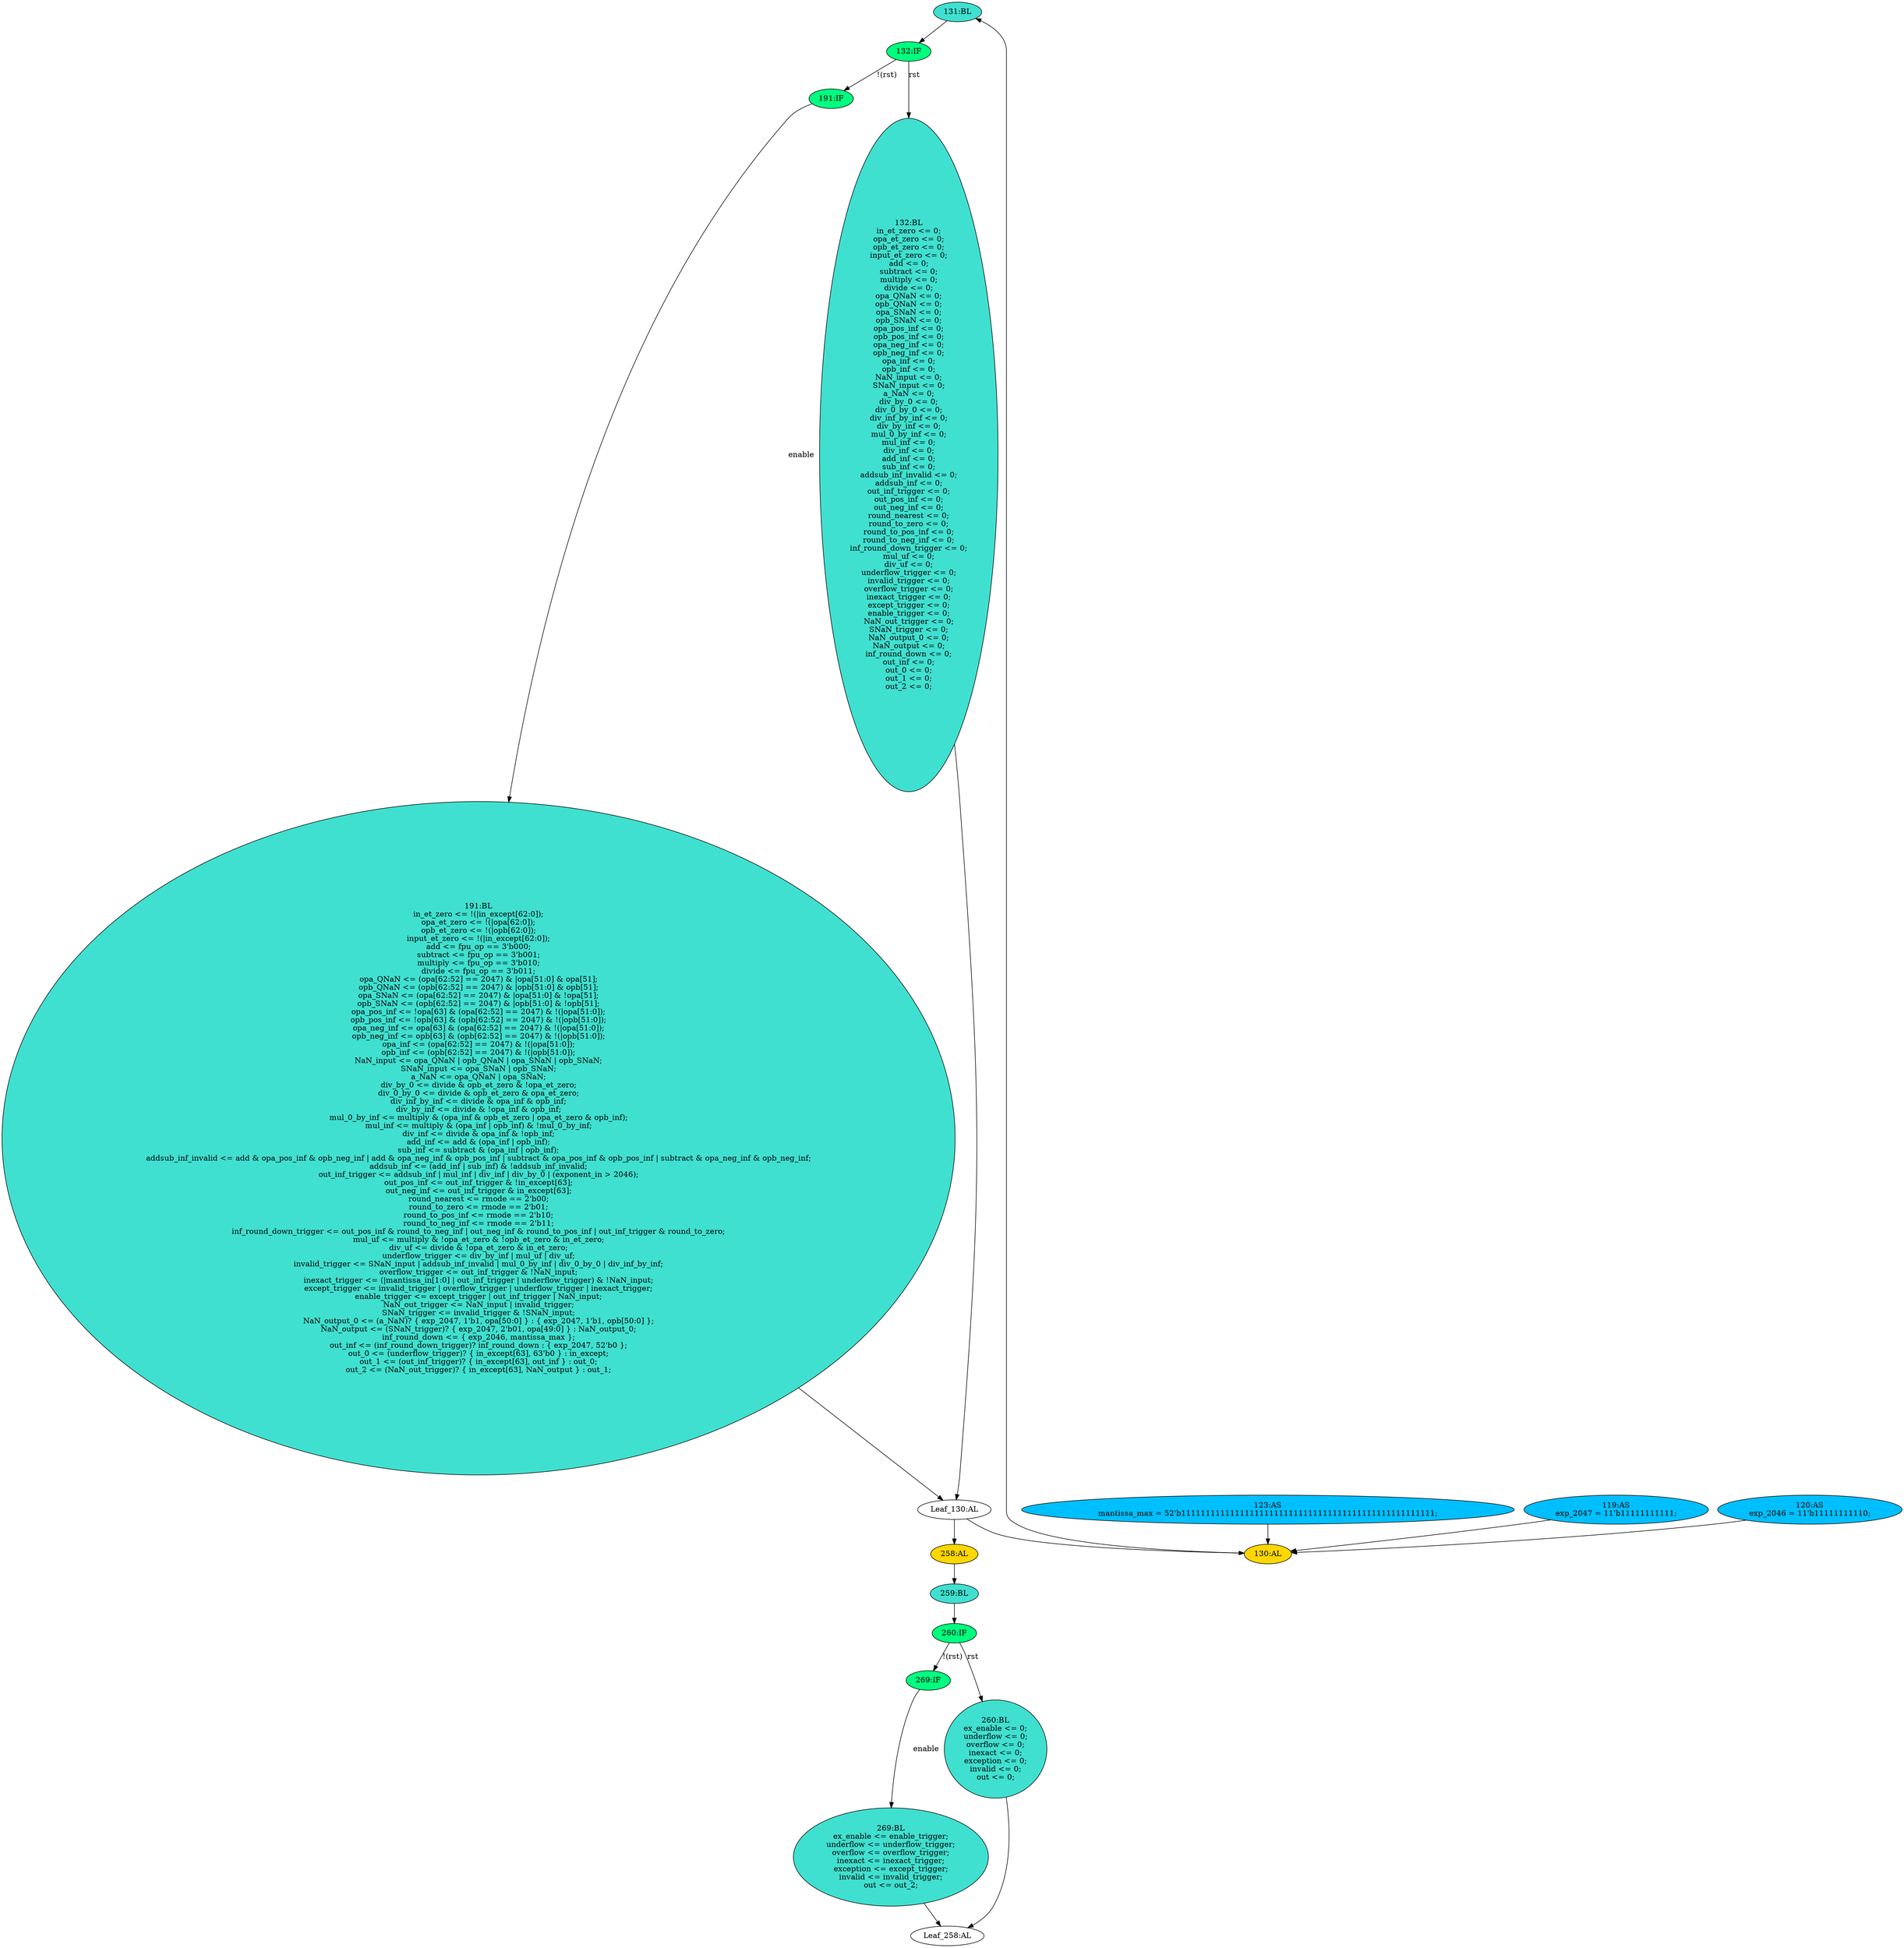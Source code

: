 strict digraph "compose( ,  )" {
	node [label="\N"];
	"131:BL"	 [ast="<pyverilog.vparser.ast.Block object at 0x7f49dfd716d0>",
		fillcolor=turquoise,
		label="131:BL",
		statements="[]",
		style=filled,
		typ=Block];
	"132:IF"	 [ast="<pyverilog.vparser.ast.IfStatement object at 0x7f49dfd6e510>",
		fillcolor=springgreen,
		label="132:IF",
		statements="[]",
		style=filled,
		typ=IfStatement];
	"131:BL" -> "132:IF"	 [cond="[]",
		lineno=None];
	"258:AL"	 [ast="<pyverilog.vparser.ast.Always object at 0x7f49df9bc310>",
		clk_sens=True,
		fillcolor=gold,
		label="258:AL",
		sens="['clk']",
		statements="[]",
		style=filled,
		typ=Always,
		use_var="['except_trigger', 'underflow_trigger', 'enable', 'enable_trigger', 'inexact_trigger', 'out_2', 'overflow_trigger', 'rst', 'invalid_\
trigger']"];
	"259:BL"	 [ast="<pyverilog.vparser.ast.Block object at 0x7f49df9bc390>",
		fillcolor=turquoise,
		label="259:BL",
		statements="[]",
		style=filled,
		typ=Block];
	"258:AL" -> "259:BL"	 [cond="[]",
		lineno=None];
	"260:IF"	 [ast="<pyverilog.vparser.ast.IfStatement object at 0x7f49df9bcd50>",
		fillcolor=springgreen,
		label="260:IF",
		statements="[]",
		style=filled,
		typ=IfStatement];
	"269:IF"	 [ast="<pyverilog.vparser.ast.IfStatement object at 0x7f49df9bce10>",
		fillcolor=springgreen,
		label="269:IF",
		statements="[]",
		style=filled,
		typ=IfStatement];
	"260:IF" -> "269:IF"	 [cond="['rst']",
		label="!(rst)",
		lineno=260];
	"260:BL"	 [ast="<pyverilog.vparser.ast.Block object at 0x7f49df9bcb50>",
		fillcolor=turquoise,
		label="260:BL
ex_enable <= 0;
underflow <= 0;
overflow <= 0;
inexact <= 0;
exception <= 0;
invalid <= 0;
out <= 0;",
		statements="[<pyverilog.vparser.ast.NonblockingSubstitution object at 0x7f49df9bc510>, <pyverilog.vparser.ast.NonblockingSubstitution object \
at 0x7f49df9bc690>, <pyverilog.vparser.ast.NonblockingSubstitution object at 0x7f49df9bc7d0>, <pyverilog.vparser.ast.NonblockingSubstitution \
object at 0x7f49df9bc910>, <pyverilog.vparser.ast.NonblockingSubstitution object at 0x7f49df9bca50>, <pyverilog.vparser.ast.NonblockingSubstitution \
object at 0x7f49df9bcb90>, <pyverilog.vparser.ast.NonblockingSubstitution object at 0x7f49df9bccd0>]",
		style=filled,
		typ=Block];
	"260:IF" -> "260:BL"	 [cond="['rst']",
		label=rst,
		lineno=260];
	"191:IF"	 [ast="<pyverilog.vparser.ast.IfStatement object at 0x7f49dfd6e5d0>",
		fillcolor=springgreen,
		label="191:IF",
		statements="[]",
		style=filled,
		typ=IfStatement];
	"132:IF" -> "191:IF"	 [cond="['rst']",
		label="!(rst)",
		lineno=132];
	"132:BL"	 [ast="<pyverilog.vparser.ast.Block object at 0x7f49dfd6e310>",
		fillcolor=turquoise,
		label="132:BL
in_et_zero <= 0;
opa_et_zero <= 0;
opb_et_zero <= 0;
input_et_zero <= 0;
add <= 0;
subtract <= 0;
multiply <= 0;
divide <= \
0;
opa_QNaN <= 0;
opb_QNaN <= 0;
opa_SNaN <= 0;
opb_SNaN <= 0;
opa_pos_inf <= 0;
opb_pos_inf <= 0;
opa_neg_inf <= 0;
opb_neg_inf <= \
0;
opa_inf <= 0;
opb_inf <= 0;
NaN_input <= 0;
SNaN_input <= 0;
a_NaN <= 0;
div_by_0 <= 0;
div_0_by_0 <= 0;
div_inf_by_inf <= 0;
\
div_by_inf <= 0;
mul_0_by_inf <= 0;
mul_inf <= 0;
div_inf <= 0;
add_inf <= 0;
sub_inf <= 0;
addsub_inf_invalid <= 0;
addsub_inf <= \
0;
out_inf_trigger <= 0;
out_pos_inf <= 0;
out_neg_inf <= 0;
round_nearest <= 0;
round_to_zero <= 0;
round_to_pos_inf <= 0;
round_\
to_neg_inf <= 0;
inf_round_down_trigger <= 0;
mul_uf <= 0;
div_uf <= 0;
underflow_trigger <= 0;
invalid_trigger <= 0;
overflow_trigger <= \
0;
inexact_trigger <= 0;
except_trigger <= 0;
enable_trigger <= 0;
NaN_out_trigger <= 0;
SNaN_trigger <= 0;
NaN_output_0 <= 0;
NaN_\
output <= 0;
inf_round_down <= 0;
out_inf <= 0;
out_0 <= 0;
out_1 <= 0;
out_2 <= 0;",
		statements="[<pyverilog.vparser.ast.NonblockingSubstitution object at 0x7f49dfd71850>, <pyverilog.vparser.ast.NonblockingSubstitution object \
at 0x7f49dfd71990>, <pyverilog.vparser.ast.NonblockingSubstitution object at 0x7f49dfd71ad0>, <pyverilog.vparser.ast.NonblockingSubstitution \
object at 0x7f49dfd71c50>, <pyverilog.vparser.ast.NonblockingSubstitution object at 0x7f49dfd71d90>, <pyverilog.vparser.ast.NonblockingSubstitution \
object at 0x7f49dfd71ed0>, <pyverilog.vparser.ast.NonblockingSubstitution object at 0x7f49dfd66050>, <pyverilog.vparser.ast.NonblockingSubstitution \
object at 0x7f49dfd66190>, <pyverilog.vparser.ast.NonblockingSubstitution object at 0x7f49dfd662d0>, <pyverilog.vparser.ast.NonblockingSubstitution \
object at 0x7f49dfd66410>, <pyverilog.vparser.ast.NonblockingSubstitution object at 0x7f49dfd66550>, <pyverilog.vparser.ast.NonblockingSubstitution \
object at 0x7f49dfd66690>, <pyverilog.vparser.ast.NonblockingSubstitution object at 0x7f49dfd667d0>, <pyverilog.vparser.ast.NonblockingSubstitution \
object at 0x7f49dfd66910>, <pyverilog.vparser.ast.NonblockingSubstitution object at 0x7f49dfd66a50>, <pyverilog.vparser.ast.NonblockingSubstitution \
object at 0x7f49dfd66b90>, <pyverilog.vparser.ast.NonblockingSubstitution object at 0x7f49dfd66cd0>, <pyverilog.vparser.ast.NonblockingSubstitution \
object at 0x7f49dfd66e10>, <pyverilog.vparser.ast.NonblockingSubstitution object at 0x7f49dfd66f50>, <pyverilog.vparser.ast.NonblockingSubstitution \
object at 0x7f49dfd680d0>, <pyverilog.vparser.ast.NonblockingSubstitution object at 0x7f49dfd68210>, <pyverilog.vparser.ast.NonblockingSubstitution \
object at 0x7f49dfd68350>, <pyverilog.vparser.ast.NonblockingSubstitution object at 0x7f49dfd68490>, <pyverilog.vparser.ast.NonblockingSubstitution \
object at 0x7f49dfd68610>, <pyverilog.vparser.ast.NonblockingSubstitution object at 0x7f49dfd68750>, <pyverilog.vparser.ast.NonblockingSubstitution \
object at 0x7f49dfd688d0>, <pyverilog.vparser.ast.NonblockingSubstitution object at 0x7f49dfd68a10>, <pyverilog.vparser.ast.NonblockingSubstitution \
object at 0x7f49dfd68b50>, <pyverilog.vparser.ast.NonblockingSubstitution object at 0x7f49dfd68c90>, <pyverilog.vparser.ast.NonblockingSubstitution \
object at 0x7f49dfd68dd0>, <pyverilog.vparser.ast.NonblockingSubstitution object at 0x7f49dfd68f50>, <pyverilog.vparser.ast.NonblockingSubstitution \
object at 0x7f49dfd6a0d0>, <pyverilog.vparser.ast.NonblockingSubstitution object at 0x7f49dfd6a250>, <pyverilog.vparser.ast.NonblockingSubstitution \
object at 0x7f49dfd6a390>, <pyverilog.vparser.ast.NonblockingSubstitution object at 0x7f49dfd6a4d0>, <pyverilog.vparser.ast.NonblockingSubstitution \
object at 0x7f49dfd6a650>, <pyverilog.vparser.ast.NonblockingSubstitution object at 0x7f49dfd6a7d0>, <pyverilog.vparser.ast.NonblockingSubstitution \
object at 0x7f49dfd6a950>, <pyverilog.vparser.ast.NonblockingSubstitution object at 0x7f49dfd6aad0>, <pyverilog.vparser.ast.NonblockingSubstitution \
object at 0x7f49dfd6ac50>, <pyverilog.vparser.ast.NonblockingSubstitution object at 0x7f49dfd6ad90>, <pyverilog.vparser.ast.NonblockingSubstitution \
object at 0x7f49dfd6aed0>, <pyverilog.vparser.ast.NonblockingSubstitution object at 0x7f49df91a090>, <pyverilog.vparser.ast.NonblockingSubstitution \
object at 0x7f49df91a210>, <pyverilog.vparser.ast.NonblockingSubstitution object at 0x7f49df91a390>, <pyverilog.vparser.ast.NonblockingSubstitution \
object at 0x7f49df91a510>, <pyverilog.vparser.ast.NonblockingSubstitution object at 0x7f49df91a690>, <pyverilog.vparser.ast.NonblockingSubstitution \
object at 0x7f49df91a810>, <pyverilog.vparser.ast.NonblockingSubstitution object at 0x7f49df91a990>, <pyverilog.vparser.ast.NonblockingSubstitution \
object at 0x7f49df91ab10>, <pyverilog.vparser.ast.NonblockingSubstitution object at 0x7f49df91ac90>, <pyverilog.vparser.ast.NonblockingSubstitution \
object at 0x7f49df91add0>, <pyverilog.vparser.ast.NonblockingSubstitution object at 0x7f49df91af50>, <pyverilog.vparser.ast.NonblockingSubstitution \
object at 0x7f49dfd6e0d0>, <pyverilog.vparser.ast.NonblockingSubstitution object at 0x7f49dfd6e210>, <pyverilog.vparser.ast.NonblockingSubstitution \
object at 0x7f49dfd6e350>, <pyverilog.vparser.ast.NonblockingSubstitution object at 0x7f49dfd6e490>]",
		style=filled,
		typ=Block];
	"132:IF" -> "132:BL"	 [cond="['rst']",
		label=rst,
		lineno=132];
	"123:AS"	 [ast="<pyverilog.vparser.ast.Assign object at 0x7f49df95ab90>",
		def_var="['mantissa_max']",
		fillcolor=deepskyblue,
		label="123:AS
mantissa_max = 52'b1111111111111111111111111111111111111111111111111111;",
		statements="[]",
		style=filled,
		typ=Assign,
		use_var="[]"];
	"130:AL"	 [ast="<pyverilog.vparser.ast.Always object at 0x7f49dfd71650>",
		clk_sens=True,
		fillcolor=gold,
		label="130:AL",
		sens="['clk']",
		statements="[]",
		style=filled,
		typ=Always,
		use_var="['div_inf_by_inf', 'underflow_trigger', 'out_inf', 'divide', 'out_neg_inf', 'div_0_by_0', 'out_pos_inf', 'NaN_input', 'NaN_output_\
0', 'NaN_output', 'inexact_trigger', 'multiply', 'overflow_trigger', 'addsub_inf', 'opa_inf', 'invalid_trigger', 'inf_round_down_\
trigger', 'in_et_zero', 'div_uf', 'a_NaN', 'mantissa_max', 'opa_neg_inf', 'exp_2046', 'exp_2047', 'opb_neg_inf', 'div_inf', 'opa_\
et_zero', 'round_to_pos_inf', 'mul_0_by_inf', 'opa_pos_inf', 'SNaN_trigger', 'fpu_op', 'in_except', 'enable', 'exponent_in', 'mul_\
inf', 'out_inf_trigger', 'sub_inf', 'mul_uf', 'add', 'NaN_out_trigger', 'opa', 'opb', 'mantissa_in', 'rst', 'opa_QNaN', 'rmode', '\
addsub_inf_invalid', 'subtract', 'inf_round_down', 'div_by_inf', 'opb_et_zero', 'opb_QNaN', 'div_by_0', 'opb_pos_inf', 'SNaN_input', '\
except_trigger', 'round_to_zero', 'opa_SNaN', 'out_0', 'add_inf', 'round_to_neg_inf', 'opb_SNaN', 'opb_inf', 'out_1']"];
	"123:AS" -> "130:AL";
	"119:AS"	 [ast="<pyverilog.vparser.ast.Assign object at 0x7f49df95a290>",
		def_var="['exp_2047']",
		fillcolor=deepskyblue,
		label="119:AS
exp_2047 = 11'b11111111111;",
		statements="[]",
		style=filled,
		typ=Assign,
		use_var="[]"];
	"119:AS" -> "130:AL";
	"120:AS"	 [ast="<pyverilog.vparser.ast.Assign object at 0x7f49df95a550>",
		def_var="['exp_2046']",
		fillcolor=deepskyblue,
		label="120:AS
exp_2046 = 11'b11111111110;",
		statements="[]",
		style=filled,
		typ=Assign,
		use_var="[]"];
	"120:AS" -> "130:AL";
	"269:BL"	 [ast="<pyverilog.vparser.ast.Block object at 0x7f49df9b2750>",
		fillcolor=turquoise,
		label="269:BL
ex_enable <= enable_trigger;
underflow <= underflow_trigger;
overflow <= overflow_trigger;
inexact <= inexact_trigger;
exception <= \
except_trigger;
invalid <= invalid_trigger;
out <= out_2;",
		statements="[<pyverilog.vparser.ast.NonblockingSubstitution object at 0x7f49df9bcfd0>, <pyverilog.vparser.ast.NonblockingSubstitution object \
at 0x7f49df9b2190>, <pyverilog.vparser.ast.NonblockingSubstitution object at 0x7f49df9b2310>, <pyverilog.vparser.ast.NonblockingSubstitution \
object at 0x7f49df9b2490>, <pyverilog.vparser.ast.NonblockingSubstitution object at 0x7f49df9b2610>, <pyverilog.vparser.ast.NonblockingSubstitution \
object at 0x7f49df9b2790>, <pyverilog.vparser.ast.NonblockingSubstitution object at 0x7f49df9b28d0>]",
		style=filled,
		typ=Block];
	"269:IF" -> "269:BL"	 [cond="['enable']",
		label=enable,
		lineno=269];
	"130:AL" -> "131:BL"	 [cond="[]",
		lineno=None];
	"Leaf_258:AL"	 [def_var="['exception', 'inexact', 'invalid', 'underflow', 'ex_enable', 'overflow', 'out']",
		label="Leaf_258:AL"];
	"260:BL" -> "Leaf_258:AL"	 [cond="[]",
		lineno=None];
	"191:BL"	 [ast="<pyverilog.vparser.ast.Block object at 0x7f49df9c1e50>",
		fillcolor=turquoise,
		label="191:BL
in_et_zero <= !(|in_except[62:0]);
opa_et_zero <= !(|opa[62:0]);
opb_et_zero <= !(|opb[62:0]);
input_et_zero <= !(|in_except[\
62:0]);
add <= fpu_op == 3'b000;
subtract <= fpu_op == 3'b001;
multiply <= fpu_op == 3'b010;
divide <= fpu_op == 3'b011;
opa_QNaN <= (\
opa[62:52] == 2047) & |opa[51:0] & opa[51];
opb_QNaN <= (opb[62:52] == 2047) & |opb[51:0] & opb[51];
opa_SNaN <= (opa[62:52] == \
2047) & |opa[51:0] & !opa[51];
opb_SNaN <= (opb[62:52] == 2047) & |opb[51:0] & !opb[51];
opa_pos_inf <= !opa[63] & (opa[62:52] == \
2047) & !(|opa[51:0]);
opb_pos_inf <= !opb[63] & (opb[62:52] == 2047) & !(|opb[51:0]);
opa_neg_inf <= opa[63] & (opa[62:52] == 2047) & !(|\
opa[51:0]);
opb_neg_inf <= opb[63] & (opb[62:52] == 2047) & !(|opb[51:0]);
opa_inf <= (opa[62:52] == 2047) & !(|opa[51:0]);
opb_\
inf <= (opb[62:52] == 2047) & !(|opb[51:0]);
NaN_input <= opa_QNaN | opb_QNaN | opa_SNaN | opb_SNaN;
SNaN_input <= opa_SNaN | opb_\
SNaN;
a_NaN <= opa_QNaN | opa_SNaN;
div_by_0 <= divide & opb_et_zero & !opa_et_zero;
div_0_by_0 <= divide & opb_et_zero & opa_et_\
zero;
div_inf_by_inf <= divide & opa_inf & opb_inf;
div_by_inf <= divide & !opa_inf & opb_inf;
mul_0_by_inf <= multiply & (opa_inf & \
opb_et_zero | opa_et_zero & opb_inf);
mul_inf <= multiply & (opa_inf | opb_inf) & !mul_0_by_inf;
div_inf <= divide & opa_inf & !\
opb_inf;
add_inf <= add & (opa_inf | opb_inf);
sub_inf <= subtract & (opa_inf | opb_inf);
addsub_inf_invalid <= add & opa_pos_inf & \
opb_neg_inf | add & opa_neg_inf & opb_pos_inf | subtract & opa_pos_inf & opb_pos_inf | subtract & opa_neg_inf & opb_neg_inf;
addsub_\
inf <= (add_inf | sub_inf) & !addsub_inf_invalid;
out_inf_trigger <= addsub_inf | mul_inf | div_inf | div_by_0 | (exponent_in > \
2046);
out_pos_inf <= out_inf_trigger & !in_except[63];
out_neg_inf <= out_inf_trigger & in_except[63];
round_nearest <= rmode == \
2'b00;
round_to_zero <= rmode == 2'b01;
round_to_pos_inf <= rmode == 2'b10;
round_to_neg_inf <= rmode == 2'b11;
inf_round_down_trigger <= \
out_pos_inf & round_to_neg_inf | out_neg_inf & round_to_pos_inf | out_inf_trigger & round_to_zero;
mul_uf <= multiply & !opa_et_\
zero & !opb_et_zero & in_et_zero;
div_uf <= divide & !opa_et_zero & in_et_zero;
underflow_trigger <= div_by_inf | mul_uf | div_uf;
\
invalid_trigger <= SNaN_input | addsub_inf_invalid | mul_0_by_inf | div_0_by_0 | div_inf_by_inf;
overflow_trigger <= out_inf_trigger & !\
NaN_input;
inexact_trigger <= (|mantissa_in[1:0] | out_inf_trigger | underflow_trigger) & !NaN_input;
except_trigger <= invalid_\
trigger | overflow_trigger | underflow_trigger | inexact_trigger;
enable_trigger <= except_trigger | out_inf_trigger | NaN_input;
\
NaN_out_trigger <= NaN_input | invalid_trigger;
SNaN_trigger <= invalid_trigger & !SNaN_input;
NaN_output_0 <= (a_NaN)? { exp_2047, \
1'b1, opa[50:0] } : { exp_2047, 1'b1, opb[50:0] };
NaN_output <= (SNaN_trigger)? { exp_2047, 2'b01, opa[49:0] } : NaN_output_0;
\
inf_round_down <= { exp_2046, mantissa_max };
out_inf <= (inf_round_down_trigger)? inf_round_down : { exp_2047, 52'b0 };
out_0 <= (\
underflow_trigger)? { in_except[63], 63'b0 } : in_except;
out_1 <= (out_inf_trigger)? { in_except[63], out_inf } : out_0;
out_2 <= (\
NaN_out_trigger)? { in_except[63], NaN_output } : out_1;",
		statements="[<pyverilog.vparser.ast.NonblockingSubstitution object at 0x7f49dfd6e910>, <pyverilog.vparser.ast.NonblockingSubstitution object \
at 0x7f49dfd6eb90>, <pyverilog.vparser.ast.NonblockingSubstitution object at 0x7f49dfd6ee10>, <pyverilog.vparser.ast.NonblockingSubstitution \
object at 0x7f49dfd6ef10>, <pyverilog.vparser.ast.NonblockingSubstitution object at 0x7f49df930250>, <pyverilog.vparser.ast.NonblockingSubstitution \
object at 0x7f49df930410>, <pyverilog.vparser.ast.NonblockingSubstitution object at 0x7f49df9305d0>, <pyverilog.vparser.ast.NonblockingSubstitution \
object at 0x7f49df930790>, <pyverilog.vparser.ast.NonblockingSubstitution object at 0x7f49df930c90>, <pyverilog.vparser.ast.NonblockingSubstitution \
object at 0x7f49df93a1d0>, <pyverilog.vparser.ast.NonblockingSubstitution object at 0x7f49df93a710>, <pyverilog.vparser.ast.NonblockingSubstitution \
object at 0x7f49df93ac50>, <pyverilog.vparser.ast.NonblockingSubstitution object at 0x7f49df939290>, <pyverilog.vparser.ast.NonblockingSubstitution \
object at 0x7f49df939810>, <pyverilog.vparser.ast.NonblockingSubstitution object at 0x7f49df939d50>, <pyverilog.vparser.ast.NonblockingSubstitution \
object at 0x7f49df9492d0>, <pyverilog.vparser.ast.NonblockingSubstitution object at 0x7f49df949710>, <pyverilog.vparser.ast.NonblockingSubstitution \
object at 0x7f49df949b50>, <pyverilog.vparser.ast.NonblockingSubstitution object at 0x7f49df949c90>, <pyverilog.vparser.ast.NonblockingSubstitution \
object at 0x7f49df949f50>, <pyverilog.vparser.ast.NonblockingSubstitution object at 0x7f49dfc3c150>, <pyverilog.vparser.ast.NonblockingSubstitution \
object at 0x7f49dfc3c310>, <pyverilog.vparser.ast.NonblockingSubstitution object at 0x7f49dfc3c590>, <pyverilog.vparser.ast.NonblockingSubstitution \
object at 0x7f49dfc3c810>, <pyverilog.vparser.ast.NonblockingSubstitution object at 0x7f49dfc3ca90>, <pyverilog.vparser.ast.NonblockingSubstitution \
object at 0x7f49dfc3cf50>, <pyverilog.vparser.ast.NonblockingSubstitution object at 0x7f49dfc3d110>, <pyverilog.vparser.ast.NonblockingSubstitution \
object at 0x7f49dfc3d3d0>, <pyverilog.vparser.ast.NonblockingSubstitution object at 0x7f49dfc3d790>, <pyverilog.vparser.ast.NonblockingSubstitution \
object at 0x7f49dfc3d9d0>, <pyverilog.vparser.ast.NonblockingSubstitution object at 0x7f49dfc3df90>, <pyverilog.vparser.ast.NonblockingSubstitution \
object at 0x7f49dfc45210>, <pyverilog.vparser.ast.NonblockingSubstitution object at 0x7f49dfc45710>, <pyverilog.vparser.ast.NonblockingSubstitution \
object at 0x7f49dfc459d0>, <pyverilog.vparser.ast.NonblockingSubstitution object at 0x7f49dfc45c50>, <pyverilog.vparser.ast.NonblockingSubstitution \
object at 0x7f49dfc45e50>, <pyverilog.vparser.ast.NonblockingSubstitution object at 0x7f49dfc45fd0>, <pyverilog.vparser.ast.NonblockingSubstitution \
object at 0x7f49dfc4b290>, <pyverilog.vparser.ast.NonblockingSubstitution object at 0x7f49dfc4b490>, <pyverilog.vparser.ast.NonblockingSubstitution \
object at 0x7f49dfc4b990>, <pyverilog.vparser.ast.NonblockingSubstitution object at 0x7f49dfc4bb90>, <pyverilog.vparser.ast.NonblockingSubstitution \
object at 0x7f49dfc4bed0>, <pyverilog.vparser.ast.NonblockingSubstitution object at 0x7f49dfc48190>, <pyverilog.vparser.ast.NonblockingSubstitution \
object at 0x7f49dfc48450>, <pyverilog.vparser.ast.NonblockingSubstitution object at 0x7f49dfc488d0>, <pyverilog.vparser.ast.NonblockingSubstitution \
object at 0x7f49dfc48d10>, <pyverilog.vparser.ast.NonblockingSubstitution object at 0x7f49dfc57050>, <pyverilog.vparser.ast.NonblockingSubstitution \
object at 0x7f49dfc57450>, <pyverilog.vparser.ast.NonblockingSubstitution object at 0x7f49dfc57710>, <pyverilog.vparser.ast.NonblockingSubstitution \
object at 0x7f49dfc57990>, <pyverilog.vparser.ast.NonblockingSubstitution object at 0x7f49dfc57d10>, <pyverilog.vparser.ast.NonblockingSubstitution \
object at 0x7f49df9c1290>, <pyverilog.vparser.ast.NonblockingSubstitution object at 0x7f49df9c1550>, <pyverilog.vparser.ast.NonblockingSubstitution \
object at 0x7f49df9c1750>, <pyverilog.vparser.ast.NonblockingSubstitution object at 0x7f49df9c1b90>, <pyverilog.vparser.ast.NonblockingSubstitution \
object at 0x7f49df9c1ed0>, <pyverilog.vparser.ast.NonblockingSubstitution object at 0x7f49df9bc250>]",
		style=filled,
		typ=Block];
	"Leaf_130:AL"	 [def_var="['div_inf_by_inf', 'underflow_trigger', 'out_inf', 'divide', 'inf_round_down', 'div_0_by_0', 'overflow_trigger', 'NaN_output_0', '\
addsub_inf_invalid', 'inexact_trigger', 'NaN_output', 'NaN_input', 'opa_QNaN', 'addsub_inf', 'opa_inf', 'invalid_trigger', 'except_\
trigger', 'in_et_zero', 'a_NaN', 'opb_SNaN', 'out_pos_inf', 'div_inf', 'opb_neg_inf', 'add', 'opa_et_zero', 'round_to_pos_inf', '\
mul_0_by_inf', 'div_by_0', 'SNaN_trigger', 'enable_trigger', 'out_neg_inf', 'mul_inf', 'out_inf_trigger', 'input_et_zero', 'sub_\
inf', 'mul_uf', 'NaN_out_trigger', 'out_1', 'out_2', 'multiply', 'SNaN_input', 'div_uf', 'subtract', 'opa_pos_inf', 'div_by_inf', '\
opb_et_zero', 'opb_QNaN', 'round_to_zero', 'opb_pos_inf', 'round_nearest', 'inf_round_down_trigger', 'opa_SNaN', 'out_0', 'add_inf', '\
opa_neg_inf', 'opb_inf', 'round_to_neg_inf']",
		label="Leaf_130:AL"];
	"191:BL" -> "Leaf_130:AL"	 [cond="[]",
		lineno=None];
	"191:IF" -> "191:BL"	 [cond="['enable']",
		label=enable,
		lineno=191];
	"Leaf_130:AL" -> "258:AL";
	"Leaf_130:AL" -> "130:AL";
	"259:BL" -> "260:IF"	 [cond="[]",
		lineno=None];
	"132:BL" -> "Leaf_130:AL"	 [cond="[]",
		lineno=None];
	"269:BL" -> "Leaf_258:AL"	 [cond="[]",
		lineno=None];
}
